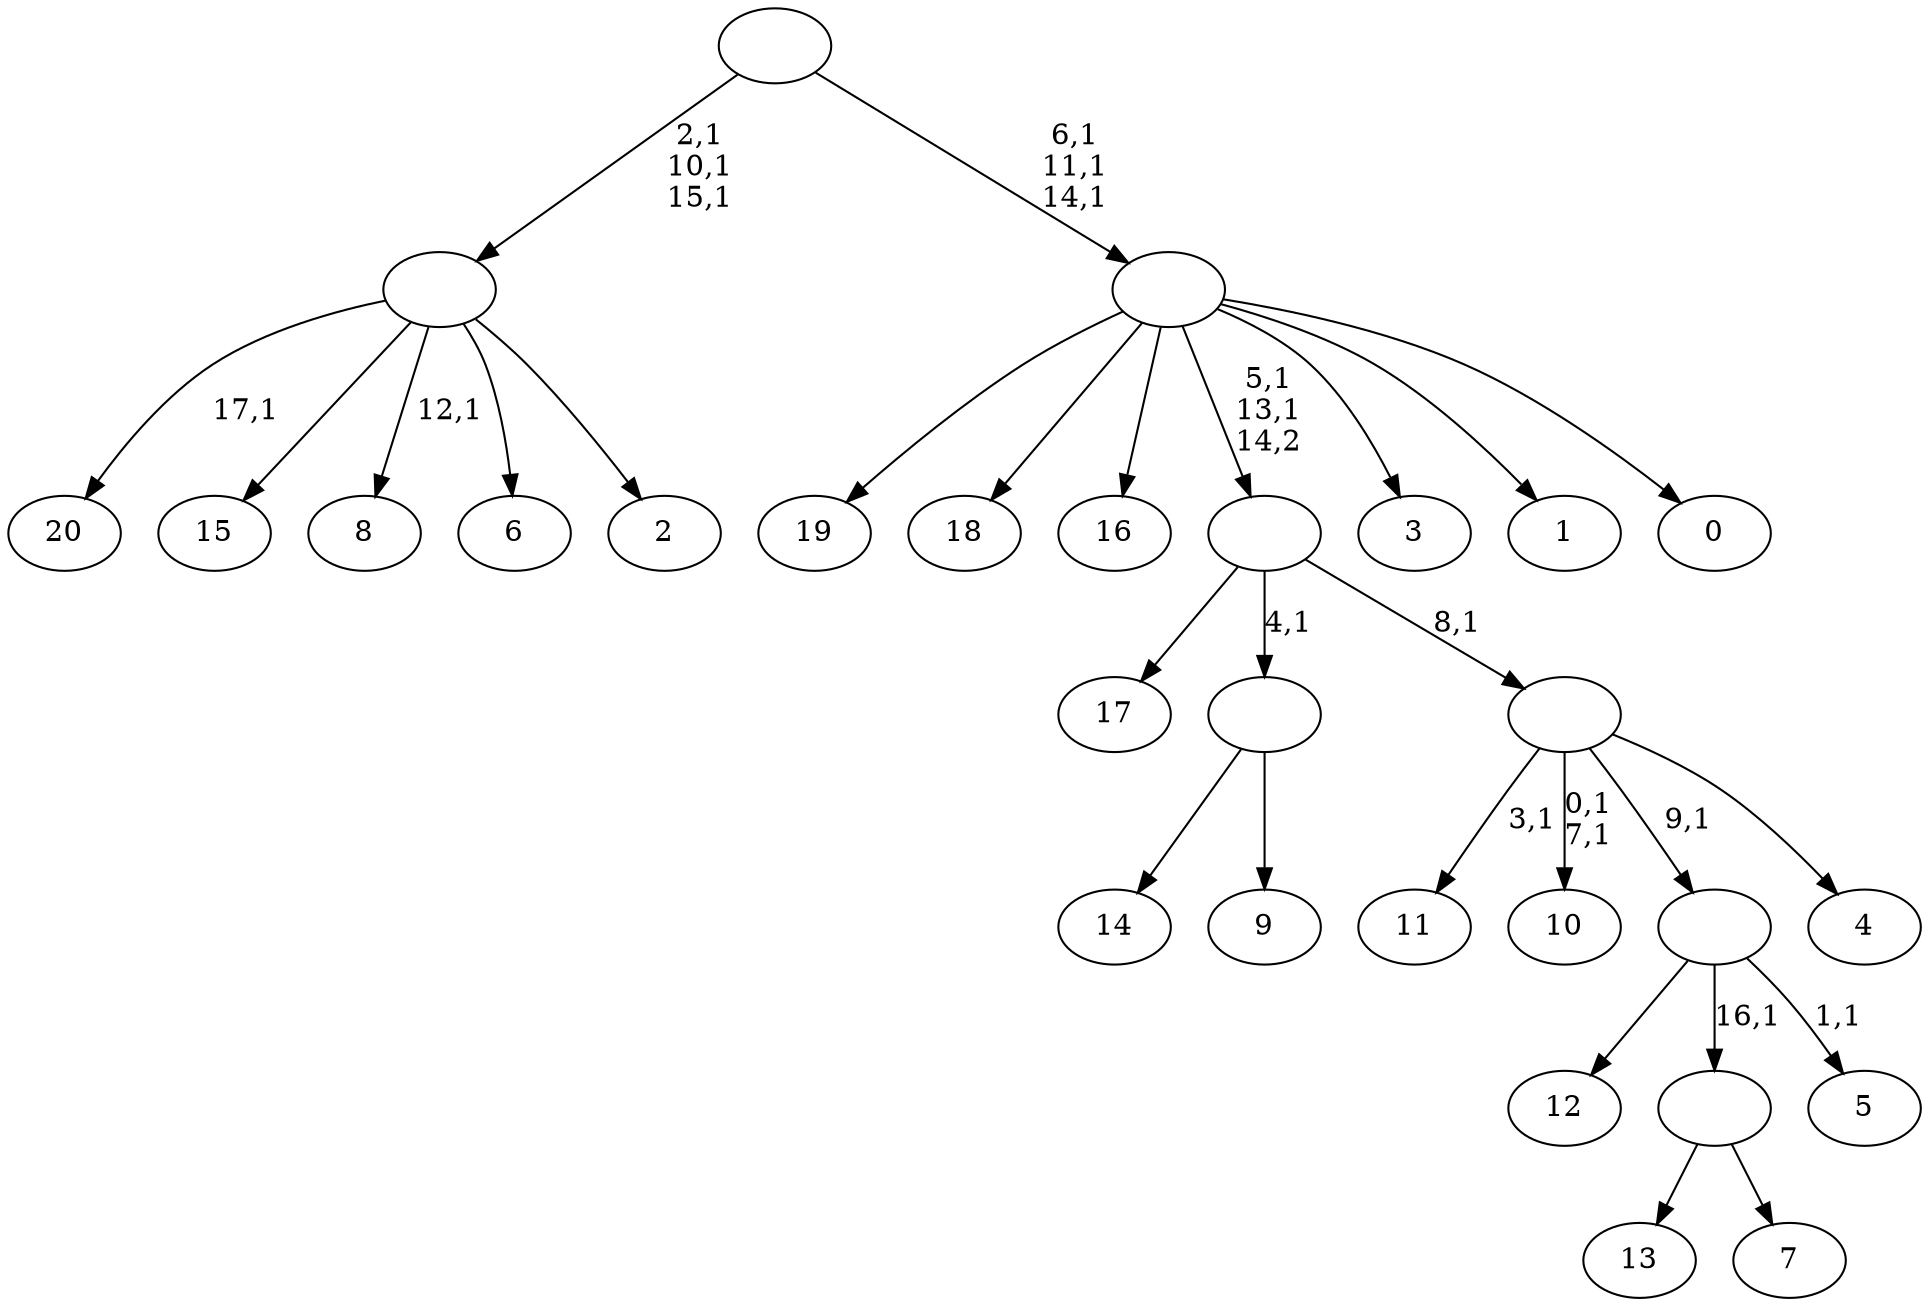 digraph T {
	39 [label="20"]
	37 [label="19"]
	36 [label="18"]
	35 [label="17"]
	34 [label="16"]
	33 [label="15"]
	32 [label="14"]
	31 [label="13"]
	30 [label="12"]
	29 [label="11"]
	27 [label="10"]
	24 [label="9"]
	23 [label=""]
	22 [label="8"]
	20 [label="7"]
	19 [label=""]
	18 [label="6"]
	17 [label="5"]
	15 [label=""]
	14 [label="4"]
	13 [label=""]
	12 [label=""]
	10 [label="3"]
	9 [label="2"]
	8 [label=""]
	5 [label="1"]
	4 [label="0"]
	3 [label=""]
	0 [label=""]
	23 -> 32 [label=""]
	23 -> 24 [label=""]
	19 -> 31 [label=""]
	19 -> 20 [label=""]
	15 -> 17 [label="1,1"]
	15 -> 30 [label=""]
	15 -> 19 [label="16,1"]
	13 -> 27 [label="0,1\n7,1"]
	13 -> 29 [label="3,1"]
	13 -> 15 [label="9,1"]
	13 -> 14 [label=""]
	12 -> 35 [label=""]
	12 -> 23 [label="4,1"]
	12 -> 13 [label="8,1"]
	8 -> 22 [label="12,1"]
	8 -> 39 [label="17,1"]
	8 -> 33 [label=""]
	8 -> 18 [label=""]
	8 -> 9 [label=""]
	3 -> 12 [label="5,1\n13,1\n14,2"]
	3 -> 37 [label=""]
	3 -> 36 [label=""]
	3 -> 34 [label=""]
	3 -> 10 [label=""]
	3 -> 5 [label=""]
	3 -> 4 [label=""]
	0 -> 3 [label="6,1\n11,1\n14,1"]
	0 -> 8 [label="2,1\n10,1\n15,1"]
}
